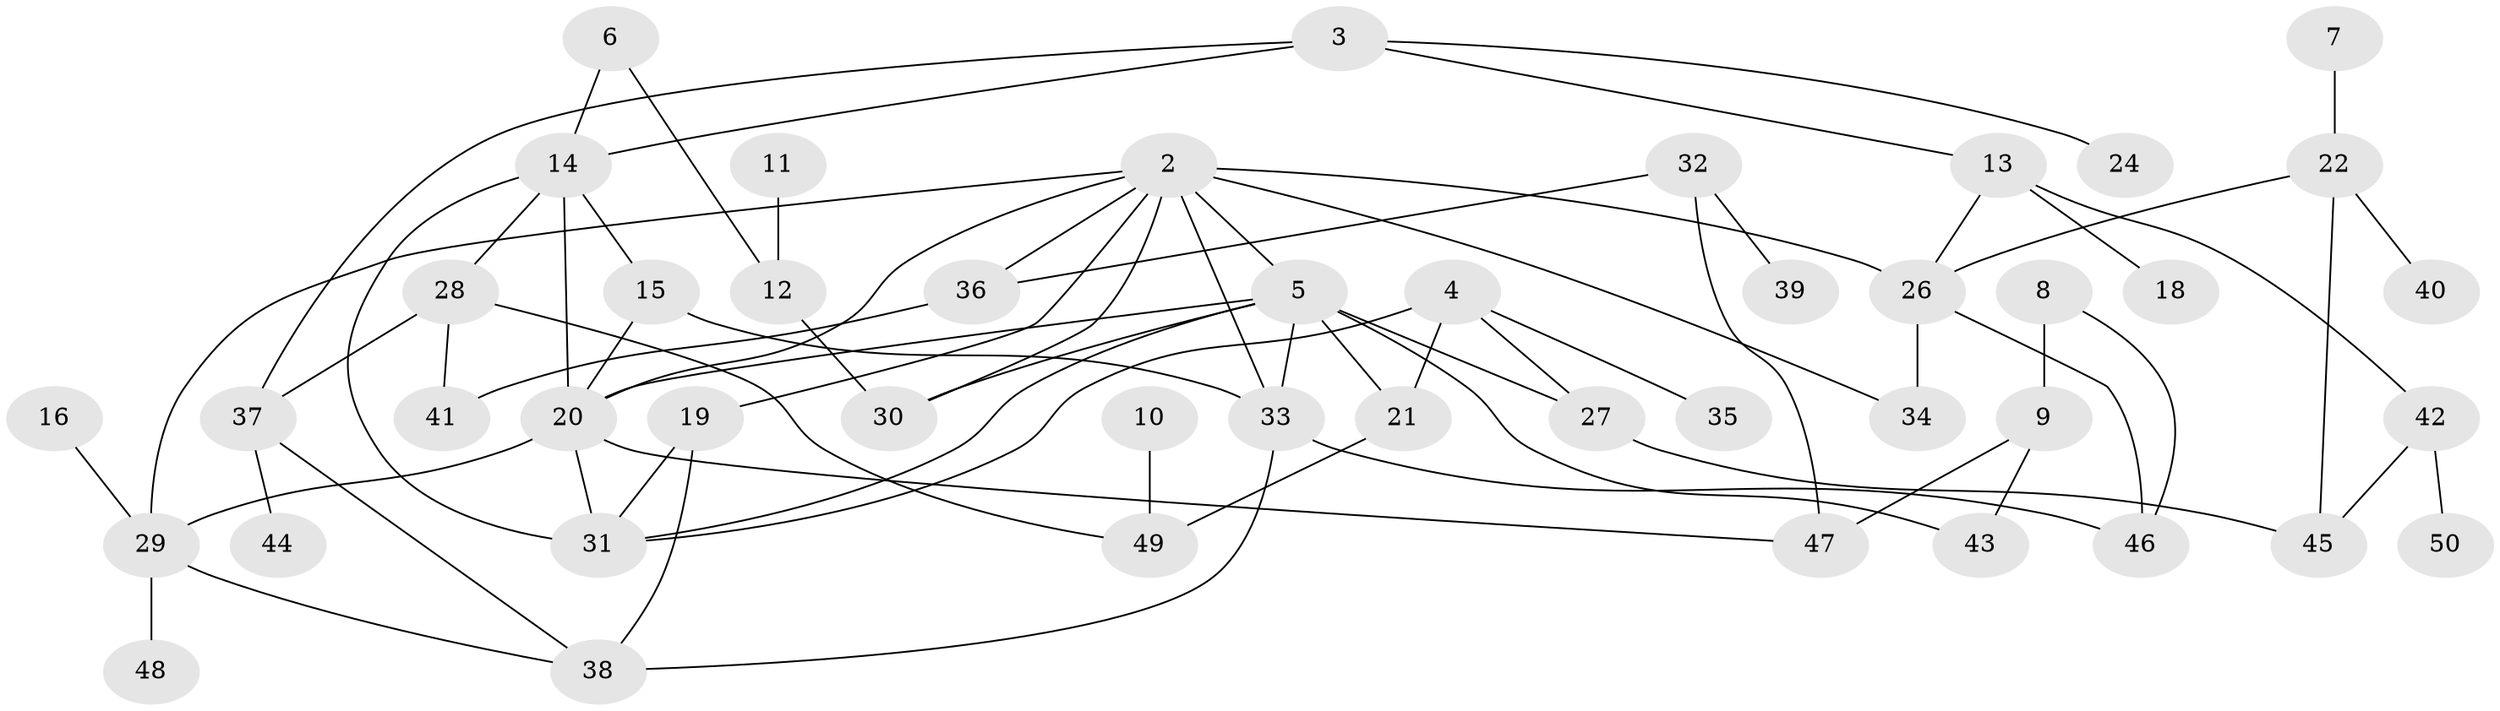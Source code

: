 // original degree distribution, {0: 0.0125, 4: 0.175, 1: 0.2875, 2: 0.1875, 5: 0.075, 3: 0.225, 7: 0.0375}
// Generated by graph-tools (version 1.1) at 2025/48/03/04/25 22:48:35]
// undirected, 46 vertices, 71 edges
graph export_dot {
  node [color=gray90,style=filled];
  2;
  3;
  4;
  5;
  6;
  7;
  8;
  9;
  10;
  11;
  12;
  13;
  14;
  15;
  16;
  18;
  19;
  20;
  21;
  22;
  24;
  26;
  27;
  28;
  29;
  30;
  31;
  32;
  33;
  34;
  35;
  36;
  37;
  38;
  39;
  40;
  41;
  42;
  43;
  44;
  45;
  46;
  47;
  48;
  49;
  50;
  2 -- 5 [weight=1.0];
  2 -- 19 [weight=1.0];
  2 -- 20 [weight=1.0];
  2 -- 26 [weight=2.0];
  2 -- 29 [weight=1.0];
  2 -- 30 [weight=1.0];
  2 -- 33 [weight=1.0];
  2 -- 34 [weight=1.0];
  2 -- 36 [weight=1.0];
  3 -- 13 [weight=1.0];
  3 -- 14 [weight=1.0];
  3 -- 24 [weight=1.0];
  3 -- 37 [weight=1.0];
  4 -- 21 [weight=1.0];
  4 -- 27 [weight=1.0];
  4 -- 31 [weight=1.0];
  4 -- 35 [weight=1.0];
  5 -- 20 [weight=1.0];
  5 -- 21 [weight=1.0];
  5 -- 27 [weight=1.0];
  5 -- 30 [weight=1.0];
  5 -- 31 [weight=1.0];
  5 -- 33 [weight=1.0];
  5 -- 43 [weight=1.0];
  6 -- 12 [weight=1.0];
  6 -- 14 [weight=1.0];
  7 -- 22 [weight=1.0];
  8 -- 9 [weight=2.0];
  8 -- 46 [weight=1.0];
  9 -- 43 [weight=1.0];
  9 -- 47 [weight=1.0];
  10 -- 49 [weight=1.0];
  11 -- 12 [weight=1.0];
  12 -- 30 [weight=1.0];
  13 -- 18 [weight=2.0];
  13 -- 26 [weight=1.0];
  13 -- 42 [weight=1.0];
  14 -- 15 [weight=1.0];
  14 -- 20 [weight=1.0];
  14 -- 28 [weight=1.0];
  14 -- 31 [weight=1.0];
  15 -- 20 [weight=1.0];
  15 -- 33 [weight=1.0];
  16 -- 29 [weight=1.0];
  19 -- 31 [weight=1.0];
  19 -- 38 [weight=1.0];
  20 -- 29 [weight=1.0];
  20 -- 31 [weight=1.0];
  20 -- 47 [weight=1.0];
  21 -- 49 [weight=1.0];
  22 -- 26 [weight=1.0];
  22 -- 40 [weight=1.0];
  22 -- 45 [weight=1.0];
  26 -- 34 [weight=1.0];
  26 -- 46 [weight=1.0];
  27 -- 45 [weight=1.0];
  28 -- 37 [weight=1.0];
  28 -- 41 [weight=1.0];
  28 -- 49 [weight=1.0];
  29 -- 38 [weight=1.0];
  29 -- 48 [weight=1.0];
  32 -- 36 [weight=1.0];
  32 -- 39 [weight=1.0];
  32 -- 47 [weight=1.0];
  33 -- 38 [weight=1.0];
  33 -- 46 [weight=1.0];
  36 -- 41 [weight=1.0];
  37 -- 38 [weight=1.0];
  37 -- 44 [weight=1.0];
  42 -- 45 [weight=1.0];
  42 -- 50 [weight=1.0];
}
